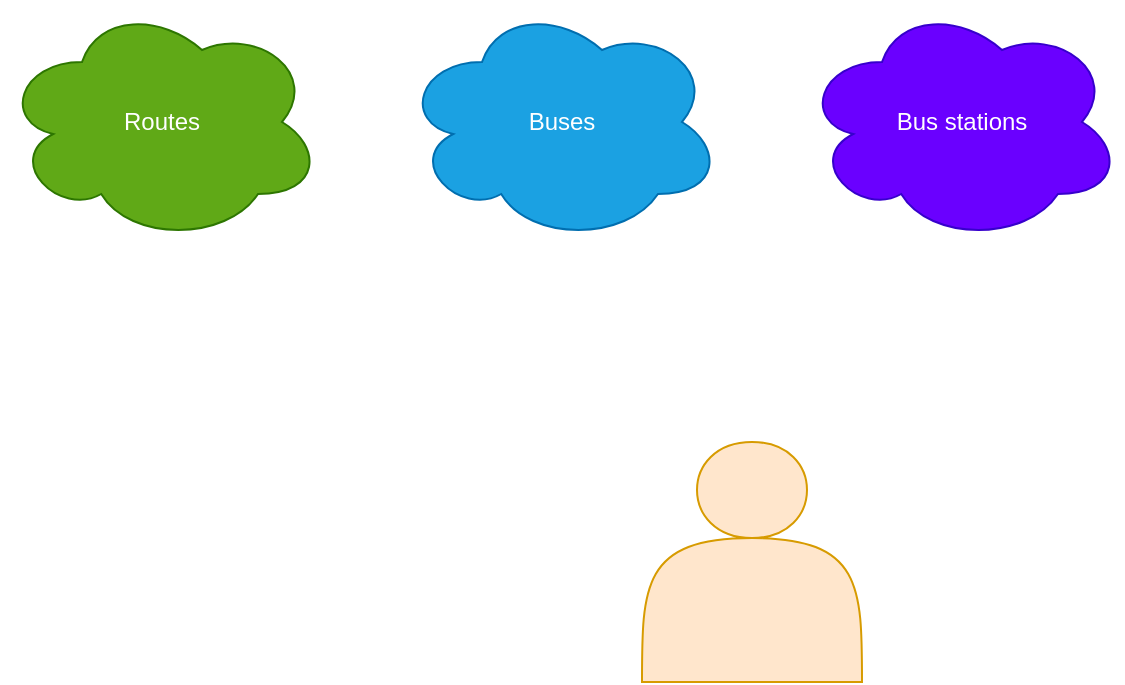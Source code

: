 <mxfile>
    <diagram id="rPDWg6iQg66EYdUiCauu" name="Page-1">
        <mxGraphModel dx="868" dy="682" grid="1" gridSize="10" guides="1" tooltips="1" connect="1" arrows="1" fold="1" page="1" pageScale="1" pageWidth="2339" pageHeight="3300" math="0" shadow="0">
            <root>
                <mxCell id="0"/>
                <mxCell id="1" parent="0"/>
                <mxCell id="2" value="" style="shape=actor;whiteSpace=wrap;html=1;fillColor=#ffe6cc;strokeColor=#d79b00;" parent="1" vertex="1">
                    <mxGeometry x="690" y="400" width="110" height="120" as="geometry"/>
                </mxCell>
                <mxCell id="3" value="Routes" style="ellipse;shape=cloud;whiteSpace=wrap;html=1;fillColor=#60a917;strokeColor=#2D7600;fontColor=#ffffff;" parent="1" vertex="1">
                    <mxGeometry x="370" y="180" width="160" height="120" as="geometry"/>
                </mxCell>
                <mxCell id="4" value="Buses" style="ellipse;shape=cloud;whiteSpace=wrap;html=1;fillColor=#1ba1e2;strokeColor=#006EAF;fontColor=#ffffff;" parent="1" vertex="1">
                    <mxGeometry x="570" y="180" width="160" height="120" as="geometry"/>
                </mxCell>
                <mxCell id="5" value="Bus stations" style="ellipse;shape=cloud;whiteSpace=wrap;html=1;fillColor=#6a00ff;strokeColor=#3700CC;fontColor=#ffffff;" parent="1" vertex="1">
                    <mxGeometry x="770" y="180" width="160" height="120" as="geometry"/>
                </mxCell>
            </root>
        </mxGraphModel>
    </diagram>
    <diagram id="hWFx6jYjEqti_37qU4vX" name="Page-2">
        <mxGraphModel dx="1230" dy="967" grid="1" gridSize="10" guides="1" tooltips="1" connect="1" arrows="1" fold="1" page="1" pageScale="1" pageWidth="2339" pageHeight="3300" math="0" shadow="0">
            <root>
                <mxCell id="0jup39agsYS48c39fQPd-0"/>
                <mxCell id="0jup39agsYS48c39fQPd-1" parent="0jup39agsYS48c39fQPd-0"/>
                <mxCell id="GVV9WWUM1xxzByq_mQHF-24" style="edgeStyle=orthogonalEdgeStyle;rounded=0;orthogonalLoop=1;jettySize=auto;html=1;entryX=0.5;entryY=1;entryDx=0;entryDy=0;" parent="0jup39agsYS48c39fQPd-1" source="p8Nw3UCzQGcJRVDX1NEx-0" target="GVV9WWUM1xxzByq_mQHF-23" edge="1">
                    <mxGeometry relative="1" as="geometry"/>
                </mxCell>
                <mxCell id="p8Nw3UCzQGcJRVDX1NEx-0" value="Routes" style="whiteSpace=wrap;html=1;align=center;fillColor=#60a917;strokeColor=#2D7600;fontColor=#ffffff;" parent="0jup39agsYS48c39fQPd-1" vertex="1">
                    <mxGeometry x="1040" y="990" width="150" height="90" as="geometry"/>
                </mxCell>
                <mxCell id="GVV9WWUM1xxzByq_mQHF-29" style="edgeStyle=orthogonalEdgeStyle;rounded=0;orthogonalLoop=1;jettySize=auto;html=1;entryX=0.5;entryY=0;entryDx=0;entryDy=0;" parent="0jup39agsYS48c39fQPd-1" source="R-MScnBZTdTU6yrx9KQ3-1" target="GVV9WWUM1xxzByq_mQHF-27" edge="1">
                    <mxGeometry relative="1" as="geometry"/>
                </mxCell>
                <mxCell id="GVV9WWUM1xxzByq_mQHF-35" style="edgeStyle=orthogonalEdgeStyle;rounded=0;orthogonalLoop=1;jettySize=auto;html=1;entryX=0;entryY=0.5;entryDx=0;entryDy=0;" parent="0jup39agsYS48c39fQPd-1" source="R-MScnBZTdTU6yrx9KQ3-1" target="GVV9WWUM1xxzByq_mQHF-30" edge="1">
                    <mxGeometry relative="1" as="geometry"/>
                </mxCell>
                <mxCell id="R-MScnBZTdTU6yrx9KQ3-1" value="Busses" style="whiteSpace=wrap;html=1;align=center;fillColor=#1ba1e2;strokeColor=#006EAF;fontColor=#ffffff;" parent="0jup39agsYS48c39fQPd-1" vertex="1">
                    <mxGeometry x="780" y="790" width="150" height="90" as="geometry"/>
                </mxCell>
                <mxCell id="63mirfqV7lf9Vp2-4LCv-0" value="Bus stations" style="whiteSpace=wrap;html=1;align=center;fillColor=#6a00ff;strokeColor=#3700CC;fontColor=#ffffff;" parent="0jup39agsYS48c39fQPd-1" vertex="1">
                    <mxGeometry x="1320" y="790" width="150" height="90" as="geometry"/>
                </mxCell>
                <mxCell id="GVV9WWUM1xxzByq_mQHF-7" style="edgeStyle=orthogonalEdgeStyle;rounded=0;orthogonalLoop=1;jettySize=auto;html=1;entryX=0.179;entryY=1.002;entryDx=0;entryDy=0;entryPerimeter=0;" parent="0jup39agsYS48c39fQPd-1" source="GVV9WWUM1xxzByq_mQHF-0" target="p8Nw3UCzQGcJRVDX1NEx-0" edge="1">
                    <mxGeometry relative="1" as="geometry"/>
                </mxCell>
                <mxCell id="GVV9WWUM1xxzByq_mQHF-0" value="Code" style="ellipse;whiteSpace=wrap;html=1;align=center;fillColor=#e3c800;strokeColor=#B09500;fontColor=#000000;" parent="0jup39agsYS48c39fQPd-1" vertex="1">
                    <mxGeometry x="930" y="1190" width="100" height="40" as="geometry"/>
                </mxCell>
                <mxCell id="GVV9WWUM1xxzByq_mQHF-6" style="edgeStyle=orthogonalEdgeStyle;rounded=0;orthogonalLoop=1;jettySize=auto;html=1;entryX=0.75;entryY=1;entryDx=0;entryDy=0;" parent="0jup39agsYS48c39fQPd-1" source="GVV9WWUM1xxzByq_mQHF-2" target="p8Nw3UCzQGcJRVDX1NEx-0" edge="1">
                    <mxGeometry relative="1" as="geometry"/>
                </mxCell>
                <mxCell id="GVV9WWUM1xxzByq_mQHF-2" value="Distance" style="ellipse;whiteSpace=wrap;html=1;align=center;fillColor=#e3c800;strokeColor=#B09500;fontColor=#000000;" parent="0jup39agsYS48c39fQPd-1" vertex="1">
                    <mxGeometry x="1090" y="1190" width="100" height="40" as="geometry"/>
                </mxCell>
                <mxCell id="GVV9WWUM1xxzByq_mQHF-5" style="edgeStyle=orthogonalEdgeStyle;rounded=0;orthogonalLoop=1;jettySize=auto;html=1;entryX=1;entryY=1;entryDx=0;entryDy=0;" parent="0jup39agsYS48c39fQPd-1" source="GVV9WWUM1xxzByq_mQHF-3" target="p8Nw3UCzQGcJRVDX1NEx-0" edge="1">
                    <mxGeometry relative="1" as="geometry">
                        <Array as="points">
                            <mxPoint x="1210" y="1210"/>
                            <mxPoint x="1210" y="1080"/>
                        </Array>
                    </mxGeometry>
                </mxCell>
                <mxCell id="GVV9WWUM1xxzByq_mQHF-3" value="Source" style="ellipse;whiteSpace=wrap;html=1;align=center;fillColor=#e3c800;strokeColor=#B09500;fontColor=#000000;" parent="0jup39agsYS48c39fQPd-1" vertex="1">
                    <mxGeometry x="1250" y="1190" width="100" height="40" as="geometry"/>
                </mxCell>
                <mxCell id="GVV9WWUM1xxzByq_mQHF-8" style="edgeStyle=orthogonalEdgeStyle;rounded=0;orthogonalLoop=1;jettySize=auto;html=1;entryX=0;entryY=1;entryDx=0;entryDy=0;" parent="0jup39agsYS48c39fQPd-1" source="GVV9WWUM1xxzByq_mQHF-4" target="p8Nw3UCzQGcJRVDX1NEx-0" edge="1">
                    <mxGeometry relative="1" as="geometry">
                        <Array as="points">
                            <mxPoint x="830" y="1080"/>
                        </Array>
                    </mxGeometry>
                </mxCell>
                <mxCell id="GVV9WWUM1xxzByq_mQHF-4" value="Destination" style="ellipse;whiteSpace=wrap;html=1;align=center;fillColor=#e3c800;strokeColor=#B09500;fontColor=#000000;" parent="0jup39agsYS48c39fQPd-1" vertex="1">
                    <mxGeometry x="780" y="1190" width="100" height="40" as="geometry"/>
                </mxCell>
                <mxCell id="GVV9WWUM1xxzByq_mQHF-14" style="edgeStyle=orthogonalEdgeStyle;rounded=0;orthogonalLoop=1;jettySize=auto;html=1;" parent="0jup39agsYS48c39fQPd-1" source="GVV9WWUM1xxzByq_mQHF-9" edge="1">
                    <mxGeometry relative="1" as="geometry">
                        <mxPoint x="780" y="790" as="targetPoint"/>
                    </mxGeometry>
                </mxCell>
                <mxCell id="GVV9WWUM1xxzByq_mQHF-9" value="License-nr" style="ellipse;whiteSpace=wrap;html=1;align=center;fillColor=#e3c800;strokeColor=#B09500;fontColor=#000000;" parent="0jup39agsYS48c39fQPd-1" vertex="1">
                    <mxGeometry x="660" y="640" width="100" height="40" as="geometry"/>
                </mxCell>
                <mxCell id="GVV9WWUM1xxzByq_mQHF-15" style="edgeStyle=orthogonalEdgeStyle;rounded=0;orthogonalLoop=1;jettySize=auto;html=1;entryX=0.419;entryY=0.016;entryDx=0;entryDy=0;entryPerimeter=0;" parent="0jup39agsYS48c39fQPd-1" source="GVV9WWUM1xxzByq_mQHF-10" target="R-MScnBZTdTU6yrx9KQ3-1" edge="1">
                    <mxGeometry relative="1" as="geometry"/>
                </mxCell>
                <mxCell id="GVV9WWUM1xxzByq_mQHF-10" value="Driver" style="ellipse;whiteSpace=wrap;html=1;align=center;fillColor=#e3c800;strokeColor=#B09500;fontColor=#000000;" parent="0jup39agsYS48c39fQPd-1" vertex="1">
                    <mxGeometry x="790" y="640" width="100" height="40" as="geometry"/>
                </mxCell>
                <mxCell id="GVV9WWUM1xxzByq_mQHF-16" style="edgeStyle=orthogonalEdgeStyle;rounded=0;orthogonalLoop=1;jettySize=auto;html=1;entryX=0.883;entryY=-0.011;entryDx=0;entryDy=0;entryPerimeter=0;" parent="0jup39agsYS48c39fQPd-1" source="GVV9WWUM1xxzByq_mQHF-11" target="R-MScnBZTdTU6yrx9KQ3-1" edge="1">
                    <mxGeometry relative="1" as="geometry"/>
                </mxCell>
                <mxCell id="GVV9WWUM1xxzByq_mQHF-11" value="Capacity" style="ellipse;whiteSpace=wrap;html=1;align=center;fillColor=#e3c800;strokeColor=#B09500;fontColor=#000000;" parent="0jup39agsYS48c39fQPd-1" vertex="1">
                    <mxGeometry x="940" y="640" width="100" height="40" as="geometry"/>
                </mxCell>
                <mxCell id="GVV9WWUM1xxzByq_mQHF-13" style="edgeStyle=orthogonalEdgeStyle;rounded=0;orthogonalLoop=1;jettySize=auto;html=1;entryX=-0.003;entryY=0.087;entryDx=0;entryDy=0;entryPerimeter=0;" parent="0jup39agsYS48c39fQPd-1" source="GVV9WWUM1xxzByq_mQHF-12" target="R-MScnBZTdTU6yrx9KQ3-1" edge="1">
                    <mxGeometry relative="1" as="geometry"/>
                </mxCell>
                <mxCell id="GVV9WWUM1xxzByq_mQHF-12" value="Model" style="ellipse;whiteSpace=wrap;html=1;align=center;fillColor=#e3c800;strokeColor=#B09500;fontColor=#000000;" parent="0jup39agsYS48c39fQPd-1" vertex="1">
                    <mxGeometry x="580" y="780" width="100" height="40" as="geometry"/>
                </mxCell>
                <mxCell id="GVV9WWUM1xxzByq_mQHF-21" style="edgeStyle=orthogonalEdgeStyle;rounded=0;orthogonalLoop=1;jettySize=auto;html=1;entryX=1;entryY=0;entryDx=0;entryDy=0;" parent="0jup39agsYS48c39fQPd-1" source="GVV9WWUM1xxzByq_mQHF-17" target="63mirfqV7lf9Vp2-4LCv-0" edge="1">
                    <mxGeometry relative="1" as="geometry"/>
                </mxCell>
                <mxCell id="GVV9WWUM1xxzByq_mQHF-17" value="City" style="ellipse;whiteSpace=wrap;html=1;align=center;fillColor=#e3c800;strokeColor=#B09500;fontColor=#000000;" parent="0jup39agsYS48c39fQPd-1" vertex="1">
                    <mxGeometry x="1520" y="660" width="100" height="40" as="geometry"/>
                </mxCell>
                <mxCell id="GVV9WWUM1xxzByq_mQHF-22" style="edgeStyle=orthogonalEdgeStyle;rounded=0;orthogonalLoop=1;jettySize=auto;html=1;entryX=1.027;entryY=0.602;entryDx=0;entryDy=0;entryPerimeter=0;" parent="0jup39agsYS48c39fQPd-1" source="GVV9WWUM1xxzByq_mQHF-18" target="63mirfqV7lf9Vp2-4LCv-0" edge="1">
                    <mxGeometry relative="1" as="geometry"/>
                </mxCell>
                <mxCell id="GVV9WWUM1xxzByq_mQHF-18" value="Telephone-nr" style="ellipse;whiteSpace=wrap;html=1;align=center;fillColor=#e3c800;strokeColor=#B09500;fontColor=#000000;" parent="0jup39agsYS48c39fQPd-1" vertex="1">
                    <mxGeometry x="1570" y="760" width="100" height="40" as="geometry"/>
                </mxCell>
                <mxCell id="GVV9WWUM1xxzByq_mQHF-20" style="edgeStyle=orthogonalEdgeStyle;rounded=0;orthogonalLoop=1;jettySize=auto;html=1;" parent="0jup39agsYS48c39fQPd-1" source="GVV9WWUM1xxzByq_mQHF-19" target="63mirfqV7lf9Vp2-4LCv-0" edge="1">
                    <mxGeometry relative="1" as="geometry"/>
                </mxCell>
                <mxCell id="GVV9WWUM1xxzByq_mQHF-19" value="Address" style="ellipse;whiteSpace=wrap;html=1;align=center;fillColor=#e3c800;strokeColor=#B09500;fontColor=#000000;" parent="0jup39agsYS48c39fQPd-1" vertex="1">
                    <mxGeometry x="1340" y="650" width="100" height="40" as="geometry"/>
                </mxCell>
                <mxCell id="GVV9WWUM1xxzByq_mQHF-25" style="edgeStyle=orthogonalEdgeStyle;rounded=0;orthogonalLoop=1;jettySize=auto;html=1;entryX=0.5;entryY=1;entryDx=0;entryDy=0;" parent="0jup39agsYS48c39fQPd-1" source="GVV9WWUM1xxzByq_mQHF-23" target="63mirfqV7lf9Vp2-4LCv-0" edge="1">
                    <mxGeometry relative="1" as="geometry"/>
                </mxCell>
                <mxCell id="GVV9WWUM1xxzByq_mQHF-23" value="Have" style="shape=rhombus;perimeter=rhombusPerimeter;whiteSpace=wrap;html=1;align=center;fillColor=#e51400;strokeColor=#B20000;fontColor=#ffffff;" parent="0jup39agsYS48c39fQPd-1" vertex="1">
                    <mxGeometry x="1230" y="920" width="120" height="60" as="geometry"/>
                </mxCell>
                <mxCell id="GVV9WWUM1xxzByq_mQHF-33" style="edgeStyle=orthogonalEdgeStyle;rounded=0;orthogonalLoop=1;jettySize=auto;html=1;" parent="0jup39agsYS48c39fQPd-1" source="GVV9WWUM1xxzByq_mQHF-27" target="p8Nw3UCzQGcJRVDX1NEx-0" edge="1">
                    <mxGeometry relative="1" as="geometry"/>
                </mxCell>
                <mxCell id="GVV9WWUM1xxzByq_mQHF-27" value="cover" style="shape=rhombus;perimeter=rhombusPerimeter;whiteSpace=wrap;html=1;align=center;fillColor=#e51400;strokeColor=#B20000;fontColor=#ffffff;" parent="0jup39agsYS48c39fQPd-1" vertex="1">
                    <mxGeometry x="800" y="960" width="120" height="60" as="geometry"/>
                </mxCell>
                <mxCell id="GVV9WWUM1xxzByq_mQHF-32" style="edgeStyle=orthogonalEdgeStyle;rounded=0;orthogonalLoop=1;jettySize=auto;html=1;entryX=0;entryY=0.5;entryDx=0;entryDy=0;" parent="0jup39agsYS48c39fQPd-1" source="GVV9WWUM1xxzByq_mQHF-30" target="63mirfqV7lf9Vp2-4LCv-0" edge="1">
                    <mxGeometry relative="1" as="geometry"/>
                </mxCell>
                <mxCell id="GVV9WWUM1xxzByq_mQHF-30" value="visit" style="shape=rhombus;perimeter=rhombusPerimeter;whiteSpace=wrap;html=1;align=center;fillColor=#e51400;strokeColor=#B20000;fontColor=#ffffff;" parent="0jup39agsYS48c39fQPd-1" vertex="1">
                    <mxGeometry x="1060" y="820" width="120" height="60" as="geometry"/>
                </mxCell>
            </root>
        </mxGraphModel>
    </diagram>
    <diagram id="lnJEMu4xanCZuW3M_0Wn" name="Page-3">
        <mxGraphModel dx="738" dy="580" grid="1" gridSize="10" guides="1" tooltips="1" connect="1" arrows="1" fold="1" page="1" pageScale="1" pageWidth="2339" pageHeight="3300" math="0" shadow="0">
            <root>
                <mxCell id="EHbbjMEyC-5EQ2lsRwl5-0"/>
                <mxCell id="EHbbjMEyC-5EQ2lsRwl5-1" parent="EHbbjMEyC-5EQ2lsRwl5-0"/>
                <mxCell id="kFb8G-68aUByhDYKMxsI-1" style="edgeStyle=orthogonalEdgeStyle;rounded=0;orthogonalLoop=1;jettySize=auto;html=1;entryX=0;entryY=0.5;entryDx=0;entryDy=0;startArrow=none;startFill=0;endArrow=none;endFill=0;exitX=0;exitY=0.25;exitDx=0;exitDy=0;strokeWidth=4;" parent="EHbbjMEyC-5EQ2lsRwl5-1" source="fv6EhQuBud_WcPpGVOid-13" target="kFb8G-68aUByhDYKMxsI-4" edge="1">
                    <mxGeometry relative="1" as="geometry"/>
                </mxCell>
                <mxCell id="fv6EhQuBud_WcPpGVOid-13" value="Routes" style="shape=table;startSize=30;container=1;collapsible=1;childLayout=tableLayout;fixedRows=1;rowLines=0;fontStyle=1;align=center;resizeLast=1;fillColor=#60a917;strokeColor=#2D7600;fontColor=#ffffff;" parent="EHbbjMEyC-5EQ2lsRwl5-1" vertex="1">
                    <mxGeometry x="970" y="1080" width="180" height="160" as="geometry"/>
                </mxCell>
                <mxCell id="fv6EhQuBud_WcPpGVOid-14" value="" style="shape=partialRectangle;collapsible=0;dropTarget=0;pointerEvents=0;fillColor=#60a917;top=0;left=0;bottom=1;right=0;points=[[0,0.5],[1,0.5]];portConstraint=eastwest;strokeColor=#2D7600;fontColor=#ffffff;" parent="fv6EhQuBud_WcPpGVOid-13" vertex="1">
                    <mxGeometry y="30" width="180" height="30" as="geometry"/>
                </mxCell>
                <mxCell id="fv6EhQuBud_WcPpGVOid-15" value="PK" style="shape=partialRectangle;connectable=0;fillColor=#60a917;top=0;left=0;bottom=0;right=0;fontStyle=1;overflow=hidden;strokeColor=#2D7600;fontColor=#ffffff;" parent="fv6EhQuBud_WcPpGVOid-14" vertex="1">
                    <mxGeometry width="30" height="30" as="geometry"/>
                </mxCell>
                <mxCell id="fv6EhQuBud_WcPpGVOid-16" value="code:int" style="shape=partialRectangle;connectable=0;fillColor=#60a917;top=0;left=0;bottom=0;right=0;align=left;spacingLeft=6;fontStyle=5;overflow=hidden;strokeColor=#2D7600;fontColor=#ffffff;" parent="fv6EhQuBud_WcPpGVOid-14" vertex="1">
                    <mxGeometry x="30" width="150" height="30" as="geometry"/>
                </mxCell>
                <mxCell id="fv6EhQuBud_WcPpGVOid-17" value="" style="shape=partialRectangle;collapsible=0;dropTarget=0;pointerEvents=0;fillColor=#60a917;top=0;left=0;bottom=0;right=0;points=[[0,0.5],[1,0.5]];portConstraint=eastwest;strokeColor=#2D7600;fontColor=#ffffff;" parent="fv6EhQuBud_WcPpGVOid-13" vertex="1">
                    <mxGeometry y="60" width="180" height="30" as="geometry"/>
                </mxCell>
                <mxCell id="fv6EhQuBud_WcPpGVOid-18" value="" style="shape=partialRectangle;connectable=0;fillColor=#60a917;top=0;left=0;bottom=0;right=0;editable=1;overflow=hidden;strokeColor=#2D7600;fontColor=#ffffff;" parent="fv6EhQuBud_WcPpGVOid-17" vertex="1">
                    <mxGeometry width="30" height="30" as="geometry"/>
                </mxCell>
                <mxCell id="fv6EhQuBud_WcPpGVOid-19" value="Source:Varchar(30)" style="shape=partialRectangle;connectable=0;fillColor=#60a917;top=0;left=0;bottom=0;right=0;align=left;spacingLeft=6;overflow=hidden;strokeColor=#2D7600;fontColor=#ffffff;" parent="fv6EhQuBud_WcPpGVOid-17" vertex="1">
                    <mxGeometry x="30" width="150" height="30" as="geometry"/>
                </mxCell>
                <mxCell id="fv6EhQuBud_WcPpGVOid-20" value="" style="shape=partialRectangle;collapsible=0;dropTarget=0;pointerEvents=0;fillColor=#60a917;top=0;left=0;bottom=0;right=0;points=[[0,0.5],[1,0.5]];portConstraint=eastwest;strokeColor=#2D7600;fontColor=#ffffff;" parent="fv6EhQuBud_WcPpGVOid-13" vertex="1">
                    <mxGeometry y="90" width="180" height="30" as="geometry"/>
                </mxCell>
                <mxCell id="fv6EhQuBud_WcPpGVOid-21" value="" style="shape=partialRectangle;connectable=0;fillColor=#60a917;top=0;left=0;bottom=0;right=0;editable=1;overflow=hidden;strokeColor=#2D7600;fontColor=#ffffff;" parent="fv6EhQuBud_WcPpGVOid-20" vertex="1">
                    <mxGeometry width="30" height="30" as="geometry"/>
                </mxCell>
                <mxCell id="fv6EhQuBud_WcPpGVOid-22" value="Destination:Varchar(30)" style="shape=partialRectangle;connectable=0;fillColor=#60a917;top=0;left=0;bottom=0;right=0;align=left;spacingLeft=6;overflow=hidden;strokeColor=#2D7600;fontColor=#ffffff;" parent="fv6EhQuBud_WcPpGVOid-20" vertex="1">
                    <mxGeometry x="30" width="150" height="30" as="geometry"/>
                </mxCell>
                <mxCell id="fv6EhQuBud_WcPpGVOid-23" value="" style="shape=partialRectangle;collapsible=0;dropTarget=0;pointerEvents=0;fillColor=#60a917;top=0;left=0;bottom=0;right=0;points=[[0,0.5],[1,0.5]];portConstraint=eastwest;strokeColor=#2D7600;fontColor=#ffffff;" parent="fv6EhQuBud_WcPpGVOid-13" vertex="1">
                    <mxGeometry y="120" width="180" height="30" as="geometry"/>
                </mxCell>
                <mxCell id="fv6EhQuBud_WcPpGVOid-24" value="" style="shape=partialRectangle;connectable=0;fillColor=#60a917;top=0;left=0;bottom=0;right=0;editable=1;overflow=hidden;strokeColor=#2D7600;fontColor=#ffffff;" parent="fv6EhQuBud_WcPpGVOid-23" vertex="1">
                    <mxGeometry width="30" height="30" as="geometry"/>
                </mxCell>
                <mxCell id="fv6EhQuBud_WcPpGVOid-25" value="Distance:Float" style="shape=partialRectangle;connectable=0;fillColor=#60a917;top=0;left=0;bottom=0;right=0;align=left;spacingLeft=6;overflow=hidden;strokeColor=#2D7600;fontColor=#ffffff;" parent="fv6EhQuBud_WcPpGVOid-23" vertex="1">
                    <mxGeometry x="30" width="150" height="30" as="geometry"/>
                </mxCell>
                <mxCell id="kFb8G-68aUByhDYKMxsI-0" style="edgeStyle=orthogonalEdgeStyle;rounded=0;orthogonalLoop=1;jettySize=auto;html=1;startArrow=ERmany;startFill=0;endArrow=ERmany;endFill=0;strokeWidth=5;" parent="EHbbjMEyC-5EQ2lsRwl5-1" source="gFUSdCo0hOsfSyF-0kav-0" edge="1">
                    <mxGeometry relative="1" as="geometry">
                        <mxPoint x="1220" y="930" as="targetPoint"/>
                    </mxGeometry>
                </mxCell>
                <mxCell id="gFUSdCo0hOsfSyF-0kav-0" value="Busses" style="shape=table;startSize=30;container=1;collapsible=1;childLayout=tableLayout;fixedRows=1;rowLines=0;fontStyle=1;align=center;resizeLast=1;fillColor=#1ba1e2;strokeColor=#006EAF;fontColor=#ffffff;" parent="EHbbjMEyC-5EQ2lsRwl5-1" vertex="1">
                    <mxGeometry x="690" y="850" width="180" height="190" as="geometry"/>
                </mxCell>
                <mxCell id="gFUSdCo0hOsfSyF-0kav-1" value="" style="shape=partialRectangle;collapsible=0;dropTarget=0;pointerEvents=0;fillColor=#1ba1e2;top=0;left=0;bottom=1;right=0;points=[[0,0.5],[1,0.5]];portConstraint=eastwest;strokeColor=#006EAF;fontColor=#ffffff;" parent="gFUSdCo0hOsfSyF-0kav-0" vertex="1">
                    <mxGeometry y="30" width="180" height="30" as="geometry"/>
                </mxCell>
                <mxCell id="gFUSdCo0hOsfSyF-0kav-2" value="PK" style="shape=partialRectangle;connectable=0;fillColor=#1ba1e2;top=0;left=0;bottom=0;right=0;fontStyle=1;overflow=hidden;strokeColor=#006EAF;fontColor=#ffffff;" parent="gFUSdCo0hOsfSyF-0kav-1" vertex="1">
                    <mxGeometry width="30" height="30" as="geometry"/>
                </mxCell>
                <mxCell id="gFUSdCo0hOsfSyF-0kav-3" value="license" style="shape=partialRectangle;connectable=0;fillColor=#1ba1e2;top=0;left=0;bottom=0;right=0;align=left;spacingLeft=6;fontStyle=5;overflow=hidden;strokeColor=#006EAF;fontColor=#ffffff;" parent="gFUSdCo0hOsfSyF-0kav-1" vertex="1">
                    <mxGeometry x="30" width="150" height="30" as="geometry"/>
                </mxCell>
                <mxCell id="gFUSdCo0hOsfSyF-0kav-4" value="" style="shape=partialRectangle;collapsible=0;dropTarget=0;pointerEvents=0;fillColor=#1ba1e2;top=0;left=0;bottom=0;right=0;points=[[0,0.5],[1,0.5]];portConstraint=eastwest;strokeColor=#006EAF;fontColor=#ffffff;" parent="gFUSdCo0hOsfSyF-0kav-0" vertex="1">
                    <mxGeometry y="60" width="180" height="30" as="geometry"/>
                </mxCell>
                <mxCell id="gFUSdCo0hOsfSyF-0kav-5" value="" style="shape=partialRectangle;connectable=0;fillColor=#1ba1e2;top=0;left=0;bottom=0;right=0;editable=1;overflow=hidden;strokeColor=#006EAF;fontColor=#ffffff;" parent="gFUSdCo0hOsfSyF-0kav-4" vertex="1">
                    <mxGeometry width="30" height="30" as="geometry"/>
                </mxCell>
                <mxCell id="gFUSdCo0hOsfSyF-0kav-6" value="Model:Varchar(15)" style="shape=partialRectangle;connectable=0;fillColor=#1ba1e2;top=0;left=0;bottom=0;right=0;align=left;spacingLeft=6;overflow=hidden;strokeColor=#006EAF;fontColor=#ffffff;" parent="gFUSdCo0hOsfSyF-0kav-4" vertex="1">
                    <mxGeometry x="30" width="150" height="30" as="geometry"/>
                </mxCell>
                <mxCell id="gFUSdCo0hOsfSyF-0kav-7" value="" style="shape=partialRectangle;collapsible=0;dropTarget=0;pointerEvents=0;fillColor=#1ba1e2;top=0;left=0;bottom=0;right=0;points=[[0,0.5],[1,0.5]];portConstraint=eastwest;strokeColor=#006EAF;fontColor=#ffffff;" parent="gFUSdCo0hOsfSyF-0kav-0" vertex="1">
                    <mxGeometry y="90" width="180" height="30" as="geometry"/>
                </mxCell>
                <mxCell id="gFUSdCo0hOsfSyF-0kav-8" value="" style="shape=partialRectangle;connectable=0;fillColor=#1ba1e2;top=0;left=0;bottom=0;right=0;editable=1;overflow=hidden;strokeColor=#006EAF;fontColor=#ffffff;" parent="gFUSdCo0hOsfSyF-0kav-7" vertex="1">
                    <mxGeometry width="30" height="30" as="geometry"/>
                </mxCell>
                <mxCell id="gFUSdCo0hOsfSyF-0kav-9" value="capacity:int" style="shape=partialRectangle;connectable=0;fillColor=#1ba1e2;top=0;left=0;bottom=0;right=0;align=left;spacingLeft=6;overflow=hidden;strokeColor=#006EAF;fontColor=#ffffff;" parent="gFUSdCo0hOsfSyF-0kav-7" vertex="1">
                    <mxGeometry x="30" width="150" height="30" as="geometry"/>
                </mxCell>
                <mxCell id="gFUSdCo0hOsfSyF-0kav-10" value="" style="shape=partialRectangle;collapsible=0;dropTarget=0;pointerEvents=0;fillColor=#1ba1e2;top=0;left=0;bottom=0;right=0;points=[[0,0.5],[1,0.5]];portConstraint=eastwest;strokeColor=#006EAF;fontColor=#ffffff;" parent="gFUSdCo0hOsfSyF-0kav-0" vertex="1">
                    <mxGeometry y="120" width="180" height="40" as="geometry"/>
                </mxCell>
                <mxCell id="gFUSdCo0hOsfSyF-0kav-11" value="" style="shape=partialRectangle;connectable=0;fillColor=#1ba1e2;top=0;left=0;bottom=0;right=0;editable=1;overflow=hidden;strokeColor=#006EAF;fontColor=#ffffff;" parent="gFUSdCo0hOsfSyF-0kav-10" vertex="1">
                    <mxGeometry width="30" height="40" as="geometry"/>
                </mxCell>
                <mxCell id="gFUSdCo0hOsfSyF-0kav-12" value="driver:Varchar(20)" style="shape=partialRectangle;connectable=0;fillColor=#1ba1e2;top=0;left=0;bottom=0;right=0;align=left;spacingLeft=6;overflow=hidden;strokeColor=#006EAF;fontColor=#ffffff;" parent="gFUSdCo0hOsfSyF-0kav-10" vertex="1">
                    <mxGeometry x="30" width="150" height="40" as="geometry"/>
                </mxCell>
                <mxCell id="kFb8G-68aUByhDYKMxsI-4" value="" style="shape=partialRectangle;collapsible=0;dropTarget=0;pointerEvents=0;fillColor=none;top=0;left=0;bottom=0;right=0;points=[[0,0.5],[1,0.5]];portConstraint=eastwest;" parent="gFUSdCo0hOsfSyF-0kav-0" vertex="1">
                    <mxGeometry y="160" width="180" height="30" as="geometry"/>
                </mxCell>
                <mxCell id="kFb8G-68aUByhDYKMxsI-5" value="FK" style="shape=partialRectangle;connectable=0;fillColor=#1ba1e2;top=0;left=0;bottom=0;right=0;editable=1;overflow=hidden;strokeColor=#006EAF;fontColor=#ffffff;" parent="kFb8G-68aUByhDYKMxsI-4" vertex="1">
                    <mxGeometry width="30" height="30" as="geometry"/>
                </mxCell>
                <mxCell id="kFb8G-68aUByhDYKMxsI-6" value="route_code" style="shape=partialRectangle;connectable=0;fillColor=#1ba1e2;top=0;left=0;bottom=0;right=0;align=left;spacingLeft=6;overflow=hidden;strokeColor=#006EAF;fontColor=#ffffff;" parent="kFb8G-68aUByhDYKMxsI-4" vertex="1">
                    <mxGeometry x="30" width="150" height="30" as="geometry"/>
                </mxCell>
                <mxCell id="ZHiQ-cL7Fans_Xopcsw8-0" value="Bus stations" style="shape=table;startSize=30;container=1;collapsible=1;childLayout=tableLayout;fixedRows=1;rowLines=0;fontStyle=1;align=center;resizeLast=1;fillColor=#6a00ff;strokeColor=#3700CC;fontColor=#ffffff;" parent="EHbbjMEyC-5EQ2lsRwl5-1" vertex="1">
                    <mxGeometry x="1220" y="850" width="180" height="120" as="geometry"/>
                </mxCell>
                <mxCell id="ZHiQ-cL7Fans_Xopcsw8-1" value="" style="shape=partialRectangle;collapsible=0;dropTarget=0;pointerEvents=0;fillColor=#6a00ff;top=0;left=0;bottom=1;right=0;points=[[0,0.5],[1,0.5]];portConstraint=eastwest;strokeColor=#3700CC;fontColor=#ffffff;" parent="ZHiQ-cL7Fans_Xopcsw8-0" vertex="1">
                    <mxGeometry y="30" width="180" height="30" as="geometry"/>
                </mxCell>
                <mxCell id="ZHiQ-cL7Fans_Xopcsw8-2" value="PK" style="shape=partialRectangle;connectable=0;fillColor=#6a00ff;top=0;left=0;bottom=0;right=0;fontStyle=1;overflow=hidden;strokeColor=#3700CC;fontColor=#ffffff;" parent="ZHiQ-cL7Fans_Xopcsw8-1" vertex="1">
                    <mxGeometry width="30" height="30" as="geometry"/>
                </mxCell>
                <mxCell id="ZHiQ-cL7Fans_Xopcsw8-3" value="telnumber:varchar(30)" style="shape=partialRectangle;connectable=0;fillColor=#6a00ff;top=0;left=0;bottom=0;right=0;align=left;spacingLeft=6;fontStyle=5;overflow=hidden;strokeColor=#3700CC;fontColor=#ffffff;" parent="ZHiQ-cL7Fans_Xopcsw8-1" vertex="1">
                    <mxGeometry x="30" width="150" height="30" as="geometry"/>
                </mxCell>
                <mxCell id="ZHiQ-cL7Fans_Xopcsw8-4" value="" style="shape=partialRectangle;collapsible=0;dropTarget=0;pointerEvents=0;fillColor=#6a00ff;top=0;left=0;bottom=0;right=0;points=[[0,0.5],[1,0.5]];portConstraint=eastwest;strokeColor=#3700CC;fontColor=#ffffff;" parent="ZHiQ-cL7Fans_Xopcsw8-0" vertex="1">
                    <mxGeometry y="60" width="180" height="30" as="geometry"/>
                </mxCell>
                <mxCell id="ZHiQ-cL7Fans_Xopcsw8-5" value="" style="shape=partialRectangle;connectable=0;fillColor=#6a00ff;top=0;left=0;bottom=0;right=0;editable=1;overflow=hidden;strokeColor=#3700CC;fontColor=#ffffff;" parent="ZHiQ-cL7Fans_Xopcsw8-4" vertex="1">
                    <mxGeometry width="30" height="30" as="geometry"/>
                </mxCell>
                <mxCell id="ZHiQ-cL7Fans_Xopcsw8-6" value="address:Varchar(50)" style="shape=partialRectangle;connectable=0;fillColor=#6a00ff;top=0;left=0;bottom=0;right=0;align=left;spacingLeft=6;overflow=hidden;strokeColor=#3700CC;fontColor=#ffffff;" parent="ZHiQ-cL7Fans_Xopcsw8-4" vertex="1">
                    <mxGeometry x="30" width="150" height="30" as="geometry"/>
                </mxCell>
                <mxCell id="ZHiQ-cL7Fans_Xopcsw8-7" value="" style="shape=partialRectangle;collapsible=0;dropTarget=0;pointerEvents=0;fillColor=#6a00ff;top=0;left=0;bottom=0;right=0;points=[[0,0.5],[1,0.5]];portConstraint=eastwest;strokeColor=#3700CC;fontColor=#ffffff;" parent="ZHiQ-cL7Fans_Xopcsw8-0" vertex="1">
                    <mxGeometry y="90" width="180" height="30" as="geometry"/>
                </mxCell>
                <mxCell id="ZHiQ-cL7Fans_Xopcsw8-8" value="" style="shape=partialRectangle;connectable=0;fillColor=#6a00ff;top=0;left=0;bottom=0;right=0;editable=1;overflow=hidden;strokeColor=#3700CC;fontColor=#ffffff;" parent="ZHiQ-cL7Fans_Xopcsw8-7" vertex="1">
                    <mxGeometry width="30" height="30" as="geometry"/>
                </mxCell>
                <mxCell id="ZHiQ-cL7Fans_Xopcsw8-9" value="city:varchar" style="shape=partialRectangle;connectable=0;fillColor=#6a00ff;top=0;left=0;bottom=0;right=0;align=left;spacingLeft=6;overflow=hidden;strokeColor=#3700CC;fontColor=#ffffff;" parent="ZHiQ-cL7Fans_Xopcsw8-7" vertex="1">
                    <mxGeometry x="30" width="150" height="30" as="geometry"/>
                </mxCell>
                <mxCell id="kFb8G-68aUByhDYKMxsI-20" style="edgeStyle=orthogonalEdgeStyle;rounded=0;orthogonalLoop=1;jettySize=auto;html=1;startArrow=ERmany;startFill=0;endArrow=ERmany;endFill=0;strokeWidth=4;jumpSize=4;entryX=0.553;entryY=0.993;entryDx=0;entryDy=0;entryPerimeter=0;" parent="EHbbjMEyC-5EQ2lsRwl5-1" source="fv6EhQuBud_WcPpGVOid-14" target="ZHiQ-cL7Fans_Xopcsw8-7" edge="1">
                    <mxGeometry relative="1" as="geometry">
                        <mxPoint x="1320.44" y="1000.99" as="targetPoint"/>
                    </mxGeometry>
                </mxCell>
            </root>
        </mxGraphModel>
    </diagram>
    <diagram id="akvXq0qWnZtUlJIIo7xG" name="Page-4">
        <mxGraphModel dx="717" dy="402" grid="1" gridSize="10" guides="1" tooltips="1" connect="1" arrows="1" fold="1" page="1" pageScale="1" pageWidth="2339" pageHeight="3300" math="0" shadow="0">
            <root>
                <mxCell id="4R3N-xCgzTYn3r9QaSTT-0"/>
                <mxCell id="4R3N-xCgzTYn3r9QaSTT-1" parent="4R3N-xCgzTYn3r9QaSTT-0"/>
                <mxCell id="-Z69xdEhy98B4AEgBmyK-0" value="Routes" style="shape=table;startSize=30;container=1;collapsible=1;childLayout=tableLayout;fixedRows=1;rowLines=0;fontStyle=1;align=center;resizeLast=1;fillColor=#60a917;strokeColor=#2D7600;fontColor=#ffffff;" parent="4R3N-xCgzTYn3r9QaSTT-1" vertex="1">
                    <mxGeometry x="1260" y="1220" width="180" height="160" as="geometry"/>
                </mxCell>
                <mxCell id="-Z69xdEhy98B4AEgBmyK-1" value="" style="shape=partialRectangle;collapsible=0;dropTarget=0;pointerEvents=0;fillColor=#60a917;top=0;left=0;bottom=1;right=0;points=[[0,0.5],[1,0.5]];portConstraint=eastwest;strokeColor=#2D7600;fontColor=#ffffff;" parent="-Z69xdEhy98B4AEgBmyK-0" vertex="1">
                    <mxGeometry y="30" width="180" height="30" as="geometry"/>
                </mxCell>
                <mxCell id="-Z69xdEhy98B4AEgBmyK-2" value="PK" style="shape=partialRectangle;connectable=0;fillColor=#60a917;top=0;left=0;bottom=0;right=0;fontStyle=1;overflow=hidden;strokeColor=#2D7600;fontColor=#ffffff;" parent="-Z69xdEhy98B4AEgBmyK-1" vertex="1">
                    <mxGeometry width="30" height="30" as="geometry"/>
                </mxCell>
                <mxCell id="-Z69xdEhy98B4AEgBmyK-3" value="route_ID" style="shape=partialRectangle;connectable=0;fillColor=#60a917;top=0;left=0;bottom=0;right=0;align=left;spacingLeft=6;fontStyle=5;overflow=hidden;strokeColor=#2D7600;fontColor=#ffffff;" parent="-Z69xdEhy98B4AEgBmyK-1" vertex="1">
                    <mxGeometry x="30" width="150" height="30" as="geometry"/>
                </mxCell>
                <mxCell id="-Z69xdEhy98B4AEgBmyK-4" value="" style="shape=partialRectangle;collapsible=0;dropTarget=0;pointerEvents=0;fillColor=#60a917;top=0;left=0;bottom=0;right=0;points=[[0,0.5],[1,0.5]];portConstraint=eastwest;strokeColor=#2D7600;fontColor=#ffffff;" parent="-Z69xdEhy98B4AEgBmyK-0" vertex="1">
                    <mxGeometry y="60" width="180" height="30" as="geometry"/>
                </mxCell>
                <mxCell id="-Z69xdEhy98B4AEgBmyK-5" value="" style="shape=partialRectangle;connectable=0;fillColor=#60a917;top=0;left=0;bottom=0;right=0;editable=1;overflow=hidden;strokeColor=#2D7600;fontColor=#ffffff;" parent="-Z69xdEhy98B4AEgBmyK-4" vertex="1">
                    <mxGeometry width="30" height="30" as="geometry"/>
                </mxCell>
                <mxCell id="-Z69xdEhy98B4AEgBmyK-6" value="departure:Varchar(30)" style="shape=partialRectangle;connectable=0;fillColor=#60a917;top=0;left=0;bottom=0;right=0;align=left;spacingLeft=6;overflow=hidden;strokeColor=#2D7600;fontColor=#ffffff;" parent="-Z69xdEhy98B4AEgBmyK-4" vertex="1">
                    <mxGeometry x="30" width="150" height="30" as="geometry"/>
                </mxCell>
                <mxCell id="-Z69xdEhy98B4AEgBmyK-7" value="" style="shape=partialRectangle;collapsible=0;dropTarget=0;pointerEvents=0;fillColor=#60a917;top=0;left=0;bottom=0;right=0;points=[[0,0.5],[1,0.5]];portConstraint=eastwest;strokeColor=#2D7600;fontColor=#ffffff;" parent="-Z69xdEhy98B4AEgBmyK-0" vertex="1">
                    <mxGeometry y="90" width="180" height="30" as="geometry"/>
                </mxCell>
                <mxCell id="-Z69xdEhy98B4AEgBmyK-8" value="" style="shape=partialRectangle;connectable=0;fillColor=#60a917;top=0;left=0;bottom=0;right=0;editable=1;overflow=hidden;strokeColor=#2D7600;fontColor=#ffffff;" parent="-Z69xdEhy98B4AEgBmyK-7" vertex="1">
                    <mxGeometry width="30" height="30" as="geometry"/>
                </mxCell>
                <mxCell id="-Z69xdEhy98B4AEgBmyK-9" value="Destination:Varchar(30)" style="shape=partialRectangle;connectable=0;fillColor=#60a917;top=0;left=0;bottom=0;right=0;align=left;spacingLeft=6;overflow=hidden;strokeColor=#2D7600;fontColor=#ffffff;" parent="-Z69xdEhy98B4AEgBmyK-7" vertex="1">
                    <mxGeometry x="30" width="150" height="30" as="geometry"/>
                </mxCell>
                <mxCell id="-Z69xdEhy98B4AEgBmyK-10" value="" style="shape=partialRectangle;collapsible=0;dropTarget=0;pointerEvents=0;fillColor=#60a917;top=0;left=0;bottom=0;right=0;points=[[0,0.5],[1,0.5]];portConstraint=eastwest;strokeColor=#2D7600;fontColor=#ffffff;" parent="-Z69xdEhy98B4AEgBmyK-0" vertex="1">
                    <mxGeometry y="120" width="180" height="30" as="geometry"/>
                </mxCell>
                <mxCell id="-Z69xdEhy98B4AEgBmyK-11" value="" style="shape=partialRectangle;connectable=0;fillColor=#60a917;top=0;left=0;bottom=0;right=0;editable=1;overflow=hidden;strokeColor=#2D7600;fontColor=#ffffff;" parent="-Z69xdEhy98B4AEgBmyK-10" vertex="1">
                    <mxGeometry width="30" height="30" as="geometry"/>
                </mxCell>
                <mxCell id="-Z69xdEhy98B4AEgBmyK-12" value="Distance:Float" style="shape=partialRectangle;connectable=0;fillColor=#60a917;top=0;left=0;bottom=0;right=0;align=left;spacingLeft=6;overflow=hidden;strokeColor=#2D7600;fontColor=#ffffff;" parent="-Z69xdEhy98B4AEgBmyK-10" vertex="1">
                    <mxGeometry x="30" width="150" height="30" as="geometry"/>
                </mxCell>
                <mxCell id="-Z69xdEhy98B4AEgBmyK-14" value="Busses" style="shape=table;startSize=30;container=1;collapsible=1;childLayout=tableLayout;fixedRows=1;rowLines=0;fontStyle=1;align=center;resizeLast=1;fillColor=#1ba1e2;strokeColor=#006EAF;fontColor=#ffffff;" parent="4R3N-xCgzTYn3r9QaSTT-1" vertex="1">
                    <mxGeometry x="1010" y="930" width="180" height="220" as="geometry"/>
                </mxCell>
                <mxCell id="fVpB4AGGwj-XwXVDYTtt-1" value="" style="shape=partialRectangle;collapsible=0;dropTarget=0;pointerEvents=0;fillColor=none;top=0;left=0;bottom=0;right=0;points=[[0,0.5],[1,0.5]];portConstraint=eastwest;" parent="-Z69xdEhy98B4AEgBmyK-14" vertex="1">
                    <mxGeometry y="30" width="180" height="30" as="geometry"/>
                </mxCell>
                <mxCell id="fVpB4AGGwj-XwXVDYTtt-2" value="PK" style="shape=partialRectangle;connectable=0;fillColor=#1ba1e2;top=0;left=0;bottom=0;right=0;editable=1;overflow=hidden;strokeColor=#006EAF;fontColor=#ffffff;fontStyle=1" parent="fVpB4AGGwj-XwXVDYTtt-1" vertex="1">
                    <mxGeometry width="30" height="30" as="geometry"/>
                </mxCell>
                <mxCell id="fVpB4AGGwj-XwXVDYTtt-3" value="bus_ID" style="shape=partialRectangle;connectable=0;fillColor=#1ba1e2;top=0;left=0;bottom=0;right=0;align=left;spacingLeft=6;overflow=hidden;strokeColor=#006EAF;fontColor=#ffffff;fontStyle=5" parent="fVpB4AGGwj-XwXVDYTtt-1" vertex="1">
                    <mxGeometry x="30" width="150" height="30" as="geometry"/>
                </mxCell>
                <mxCell id="-Z69xdEhy98B4AEgBmyK-15" value="" style="shape=partialRectangle;collapsible=0;dropTarget=0;pointerEvents=0;fillColor=#1ba1e2;top=0;left=0;bottom=1;right=0;points=[[0,0.5],[1,0.5]];portConstraint=eastwest;strokeColor=#006EAF;fontColor=#ffffff;" parent="-Z69xdEhy98B4AEgBmyK-14" vertex="1">
                    <mxGeometry y="60" width="180" height="30" as="geometry"/>
                </mxCell>
                <mxCell id="-Z69xdEhy98B4AEgBmyK-16" value="" style="shape=partialRectangle;connectable=0;fillColor=#1ba1e2;top=0;left=0;bottom=0;right=0;fontStyle=1;overflow=hidden;strokeColor=#006EAF;fontColor=#ffffff;" parent="-Z69xdEhy98B4AEgBmyK-15" vertex="1">
                    <mxGeometry width="30" height="30" as="geometry"/>
                </mxCell>
                <mxCell id="-Z69xdEhy98B4AEgBmyK-17" value="license:Varchar(15)" style="shape=partialRectangle;connectable=0;fillColor=#1ba1e2;top=0;left=0;bottom=0;right=0;align=left;spacingLeft=6;fontStyle=0;overflow=hidden;strokeColor=#006EAF;fontColor=#ffffff;" parent="-Z69xdEhy98B4AEgBmyK-15" vertex="1">
                    <mxGeometry x="30" width="150" height="30" as="geometry"/>
                </mxCell>
                <mxCell id="-Z69xdEhy98B4AEgBmyK-18" value="" style="shape=partialRectangle;collapsible=0;dropTarget=0;pointerEvents=0;fillColor=#1ba1e2;top=0;left=0;bottom=0;right=0;points=[[0,0.5],[1,0.5]];portConstraint=eastwest;strokeColor=#006EAF;fontColor=#ffffff;" parent="-Z69xdEhy98B4AEgBmyK-14" vertex="1">
                    <mxGeometry y="90" width="180" height="30" as="geometry"/>
                </mxCell>
                <mxCell id="-Z69xdEhy98B4AEgBmyK-19" value="" style="shape=partialRectangle;connectable=0;fillColor=#1ba1e2;top=0;left=0;bottom=0;right=0;editable=1;overflow=hidden;strokeColor=#006EAF;fontColor=#ffffff;" parent="-Z69xdEhy98B4AEgBmyK-18" vertex="1">
                    <mxGeometry width="30" height="30" as="geometry"/>
                </mxCell>
                <mxCell id="-Z69xdEhy98B4AEgBmyK-20" value="Model:Varchar(15)" style="shape=partialRectangle;connectable=0;fillColor=#1ba1e2;top=0;left=0;bottom=0;right=0;align=left;spacingLeft=6;overflow=hidden;strokeColor=#006EAF;fontColor=#ffffff;" parent="-Z69xdEhy98B4AEgBmyK-18" vertex="1">
                    <mxGeometry x="30" width="150" height="30" as="geometry"/>
                </mxCell>
                <mxCell id="-Z69xdEhy98B4AEgBmyK-21" value="" style="shape=partialRectangle;collapsible=0;dropTarget=0;pointerEvents=0;fillColor=#1ba1e2;top=0;left=0;bottom=0;right=0;points=[[0,0.5],[1,0.5]];portConstraint=eastwest;strokeColor=#006EAF;fontColor=#ffffff;" parent="-Z69xdEhy98B4AEgBmyK-14" vertex="1">
                    <mxGeometry y="120" width="180" height="30" as="geometry"/>
                </mxCell>
                <mxCell id="-Z69xdEhy98B4AEgBmyK-22" value="" style="shape=partialRectangle;connectable=0;fillColor=#1ba1e2;top=0;left=0;bottom=0;right=0;editable=1;overflow=hidden;strokeColor=#006EAF;fontColor=#ffffff;" parent="-Z69xdEhy98B4AEgBmyK-21" vertex="1">
                    <mxGeometry width="30" height="30" as="geometry"/>
                </mxCell>
                <mxCell id="-Z69xdEhy98B4AEgBmyK-23" value="capacity:int" style="shape=partialRectangle;connectable=0;fillColor=#1ba1e2;top=0;left=0;bottom=0;right=0;align=left;spacingLeft=6;overflow=hidden;strokeColor=#006EAF;fontColor=#ffffff;" parent="-Z69xdEhy98B4AEgBmyK-21" vertex="1">
                    <mxGeometry x="30" width="150" height="30" as="geometry"/>
                </mxCell>
                <mxCell id="-Z69xdEhy98B4AEgBmyK-24" value="" style="shape=partialRectangle;collapsible=0;dropTarget=0;pointerEvents=0;fillColor=#1ba1e2;top=0;left=0;bottom=0;right=0;points=[[0,0.5],[1,0.5]];portConstraint=eastwest;strokeColor=#006EAF;fontColor=#ffffff;" parent="-Z69xdEhy98B4AEgBmyK-14" vertex="1">
                    <mxGeometry y="150" width="180" height="40" as="geometry"/>
                </mxCell>
                <mxCell id="-Z69xdEhy98B4AEgBmyK-25" value="" style="shape=partialRectangle;connectable=0;fillColor=#1ba1e2;top=0;left=0;bottom=0;right=0;editable=1;overflow=hidden;strokeColor=#006EAF;fontColor=#ffffff;" parent="-Z69xdEhy98B4AEgBmyK-24" vertex="1">
                    <mxGeometry width="30" height="40" as="geometry"/>
                </mxCell>
                <mxCell id="-Z69xdEhy98B4AEgBmyK-26" value="driver:Varchar(20)" style="shape=partialRectangle;connectable=0;fillColor=#1ba1e2;top=0;left=0;bottom=0;right=0;align=left;spacingLeft=6;overflow=hidden;strokeColor=#006EAF;fontColor=#ffffff;" parent="-Z69xdEhy98B4AEgBmyK-24" vertex="1">
                    <mxGeometry x="30" width="150" height="40" as="geometry"/>
                </mxCell>
                <mxCell id="-Z69xdEhy98B4AEgBmyK-27" value="" style="shape=partialRectangle;collapsible=0;dropTarget=0;pointerEvents=0;fillColor=none;top=0;left=0;bottom=0;right=0;points=[[0,0.5],[1,0.5]];portConstraint=eastwest;" parent="-Z69xdEhy98B4AEgBmyK-14" vertex="1">
                    <mxGeometry y="190" width="180" height="30" as="geometry"/>
                </mxCell>
                <mxCell id="-Z69xdEhy98B4AEgBmyK-28" value="FK" style="shape=partialRectangle;connectable=0;fillColor=#1ba1e2;top=0;left=0;bottom=0;right=0;editable=1;overflow=hidden;strokeColor=#006EAF;fontColor=#ffffff;" parent="-Z69xdEhy98B4AEgBmyK-27" vertex="1">
                    <mxGeometry width="30" height="30" as="geometry"/>
                </mxCell>
                <mxCell id="-Z69xdEhy98B4AEgBmyK-29" value="route_code" style="shape=partialRectangle;connectable=0;fillColor=#1ba1e2;top=0;left=0;bottom=0;right=0;align=left;spacingLeft=6;overflow=hidden;strokeColor=#006EAF;fontColor=#ffffff;" parent="-Z69xdEhy98B4AEgBmyK-27" vertex="1">
                    <mxGeometry x="30" width="150" height="30" as="geometry"/>
                </mxCell>
                <mxCell id="-Z69xdEhy98B4AEgBmyK-30" value="Bus stations" style="shape=table;startSize=30;container=1;collapsible=1;childLayout=tableLayout;fixedRows=1;rowLines=0;fontStyle=1;align=center;resizeLast=1;fillColor=#6a00ff;strokeColor=#3700CC;fontColor=#ffffff;" parent="4R3N-xCgzTYn3r9QaSTT-1" vertex="1">
                    <mxGeometry x="1600" y="930" width="180" height="150" as="geometry"/>
                </mxCell>
                <mxCell id="fVpB4AGGwj-XwXVDYTtt-5" value="" style="shape=partialRectangle;collapsible=0;dropTarget=0;pointerEvents=0;fillColor=none;top=0;left=0;bottom=0;right=0;points=[[0,0.5],[1,0.5]];portConstraint=eastwest;" parent="-Z69xdEhy98B4AEgBmyK-30" vertex="1">
                    <mxGeometry y="30" width="180" height="30" as="geometry"/>
                </mxCell>
                <mxCell id="fVpB4AGGwj-XwXVDYTtt-6" value="PK" style="shape=partialRectangle;connectable=0;fillColor=#6a00ff;top=0;left=0;bottom=0;right=0;editable=1;overflow=hidden;strokeColor=#3700CC;fontColor=#ffffff;fontStyle=1" parent="fVpB4AGGwj-XwXVDYTtt-5" vertex="1">
                    <mxGeometry width="30" height="30" as="geometry"/>
                </mxCell>
                <mxCell id="fVpB4AGGwj-XwXVDYTtt-7" value="station_ID" style="shape=partialRectangle;connectable=0;fillColor=#6a00ff;top=0;left=0;bottom=0;right=0;align=left;spacingLeft=6;overflow=hidden;strokeColor=#3700CC;fontColor=#ffffff;fontStyle=5" parent="fVpB4AGGwj-XwXVDYTtt-5" vertex="1">
                    <mxGeometry x="30" width="150" height="30" as="geometry"/>
                </mxCell>
                <mxCell id="-Z69xdEhy98B4AEgBmyK-31" value="" style="shape=partialRectangle;collapsible=0;dropTarget=0;pointerEvents=0;fillColor=#6a00ff;top=0;left=0;bottom=1;right=0;points=[[0,0.5],[1,0.5]];portConstraint=eastwest;strokeColor=#3700CC;fontColor=#ffffff;" parent="-Z69xdEhy98B4AEgBmyK-30" vertex="1">
                    <mxGeometry y="60" width="180" height="30" as="geometry"/>
                </mxCell>
                <mxCell id="-Z69xdEhy98B4AEgBmyK-32" value="" style="shape=partialRectangle;connectable=0;fillColor=none;top=0;left=0;bottom=0;right=0;fontStyle=1;overflow=hidden;" parent="-Z69xdEhy98B4AEgBmyK-31" vertex="1">
                    <mxGeometry width="30" height="30" as="geometry"/>
                </mxCell>
                <mxCell id="-Z69xdEhy98B4AEgBmyK-33" value="tel_number:Varchar(30)" style="shape=partialRectangle;connectable=0;fillColor=none;top=0;left=0;bottom=0;right=0;align=left;spacingLeft=6;fontStyle=5;overflow=hidden;" parent="-Z69xdEhy98B4AEgBmyK-31" vertex="1">
                    <mxGeometry x="30" width="150" height="30" as="geometry"/>
                </mxCell>
                <mxCell id="-Z69xdEhy98B4AEgBmyK-34" value="" style="shape=partialRectangle;collapsible=0;dropTarget=0;pointerEvents=0;fillColor=#6a00ff;top=0;left=0;bottom=0;right=0;points=[[0,0.5],[1,0.5]];portConstraint=eastwest;strokeColor=#3700CC;fontColor=#ffffff;" parent="-Z69xdEhy98B4AEgBmyK-30" vertex="1">
                    <mxGeometry y="90" width="180" height="30" as="geometry"/>
                </mxCell>
                <mxCell id="-Z69xdEhy98B4AEgBmyK-35" value="" style="shape=partialRectangle;connectable=0;fillColor=none;top=0;left=0;bottom=0;right=0;editable=1;overflow=hidden;" parent="-Z69xdEhy98B4AEgBmyK-34" vertex="1">
                    <mxGeometry width="30" height="30" as="geometry"/>
                </mxCell>
                <mxCell id="-Z69xdEhy98B4AEgBmyK-36" value="address:Varchar(50)" style="shape=partialRectangle;connectable=0;fillColor=none;top=0;left=0;bottom=0;right=0;align=left;spacingLeft=6;overflow=hidden;" parent="-Z69xdEhy98B4AEgBmyK-34" vertex="1">
                    <mxGeometry x="30" width="150" height="30" as="geometry"/>
                </mxCell>
                <mxCell id="-Z69xdEhy98B4AEgBmyK-37" value="" style="shape=partialRectangle;collapsible=0;dropTarget=0;pointerEvents=0;fillColor=#6a00ff;top=0;left=0;bottom=0;right=0;points=[[0,0.5],[1,0.5]];portConstraint=eastwest;strokeColor=#3700CC;fontColor=#ffffff;" parent="-Z69xdEhy98B4AEgBmyK-30" vertex="1">
                    <mxGeometry y="120" width="180" height="30" as="geometry"/>
                </mxCell>
                <mxCell id="-Z69xdEhy98B4AEgBmyK-38" value="" style="shape=partialRectangle;connectable=0;fillColor=none;top=0;left=0;bottom=0;right=0;editable=1;overflow=hidden;" parent="-Z69xdEhy98B4AEgBmyK-37" vertex="1">
                    <mxGeometry width="30" height="30" as="geometry"/>
                </mxCell>
                <mxCell id="-Z69xdEhy98B4AEgBmyK-39" value="city:Varchar(30)" style="shape=partialRectangle;connectable=0;fillColor=none;top=0;left=0;bottom=0;right=0;align=left;spacingLeft=6;overflow=hidden;" parent="-Z69xdEhy98B4AEgBmyK-37" vertex="1">
                    <mxGeometry x="30" width="150" height="30" as="geometry"/>
                </mxCell>
                <mxCell id="P3unJFINV5b6uYHSOgJc-0" value="Stop_Number" style="shape=table;startSize=30;container=1;collapsible=1;childLayout=tableLayout;fixedRows=1;rowLines=0;fontStyle=1;align=center;resizeLast=1;fillColor=#a0522d;strokeColor=#6D1F00;fontColor=#ffffff;" parent="4R3N-xCgzTYn3r9QaSTT-1" vertex="1">
                    <mxGeometry x="1630" y="1190" width="180" height="150" as="geometry"/>
                </mxCell>
                <mxCell id="P3unJFINV5b6uYHSOgJc-1" value="" style="shape=partialRectangle;collapsible=0;dropTarget=0;pointerEvents=0;fillColor=#a0522d;top=0;left=0;bottom=1;right=0;points=[[0,0.5],[1,0.5]];portConstraint=eastwest;strokeColor=#6D1F00;fontColor=#ffffff;" parent="P3unJFINV5b6uYHSOgJc-0" vertex="1">
                    <mxGeometry y="30" width="180" height="30" as="geometry"/>
                </mxCell>
                <mxCell id="P3unJFINV5b6uYHSOgJc-2" value="PK" style="shape=partialRectangle;connectable=0;fillColor=#a0522d;top=0;left=0;bottom=0;right=0;fontStyle=1;overflow=hidden;strokeColor=#6D1F00;fontColor=#ffffff;" parent="P3unJFINV5b6uYHSOgJc-1" vertex="1">
                    <mxGeometry width="30" height="30" as="geometry"/>
                </mxCell>
                <mxCell id="P3unJFINV5b6uYHSOgJc-3" value="stop_ID" style="shape=partialRectangle;connectable=0;fillColor=#a0522d;top=0;left=0;bottom=0;right=0;align=left;spacingLeft=6;fontStyle=5;overflow=hidden;strokeColor=#6D1F00;fontColor=#ffffff;" parent="P3unJFINV5b6uYHSOgJc-1" vertex="1">
                    <mxGeometry x="30" width="150" height="30" as="geometry"/>
                </mxCell>
                <mxCell id="P3unJFINV5b6uYHSOgJc-4" value="" style="shape=partialRectangle;collapsible=0;dropTarget=0;pointerEvents=0;fillColor=#a0522d;top=0;left=0;bottom=0;right=0;points=[[0,0.5],[1,0.5]];portConstraint=eastwest;strokeColor=#6D1F00;fontColor=#ffffff;" parent="P3unJFINV5b6uYHSOgJc-0" vertex="1">
                    <mxGeometry y="60" width="180" height="30" as="geometry"/>
                </mxCell>
                <mxCell id="P3unJFINV5b6uYHSOgJc-5" value="FK" style="shape=partialRectangle;connectable=0;fillColor=#a0522d;top=0;left=0;bottom=0;right=0;editable=1;overflow=hidden;strokeColor=#6D1F00;fontColor=#ffffff;" parent="P3unJFINV5b6uYHSOgJc-4" vertex="1">
                    <mxGeometry width="30" height="30" as="geometry"/>
                </mxCell>
                <mxCell id="P3unJFINV5b6uYHSOgJc-6" value="route_ID" style="shape=partialRectangle;connectable=0;fillColor=#a0522d;top=0;left=0;bottom=0;right=0;align=left;spacingLeft=6;overflow=hidden;strokeColor=#6D1F00;fontColor=#ffffff;" parent="P3unJFINV5b6uYHSOgJc-4" vertex="1">
                    <mxGeometry x="30" width="150" height="30" as="geometry"/>
                </mxCell>
                <mxCell id="P3unJFINV5b6uYHSOgJc-7" value="" style="shape=partialRectangle;collapsible=0;dropTarget=0;pointerEvents=0;fillColor=#a0522d;top=0;left=0;bottom=0;right=0;points=[[0,0.5],[1,0.5]];portConstraint=eastwest;strokeColor=#6D1F00;fontColor=#ffffff;" parent="P3unJFINV5b6uYHSOgJc-0" vertex="1">
                    <mxGeometry y="90" width="180" height="30" as="geometry"/>
                </mxCell>
                <mxCell id="P3unJFINV5b6uYHSOgJc-8" value="FK" style="shape=partialRectangle;connectable=0;fillColor=#a0522d;top=0;left=0;bottom=0;right=0;editable=1;overflow=hidden;strokeColor=#6D1F00;fontColor=#ffffff;" parent="P3unJFINV5b6uYHSOgJc-7" vertex="1">
                    <mxGeometry width="30" height="30" as="geometry"/>
                </mxCell>
                <mxCell id="P3unJFINV5b6uYHSOgJc-9" value="station_ID" style="shape=partialRectangle;connectable=0;fillColor=#a0522d;top=0;left=0;bottom=0;right=0;align=left;spacingLeft=6;overflow=hidden;strokeColor=#6D1F00;fontColor=#ffffff;" parent="P3unJFINV5b6uYHSOgJc-7" vertex="1">
                    <mxGeometry x="30" width="150" height="30" as="geometry"/>
                </mxCell>
                <mxCell id="P3unJFINV5b6uYHSOgJc-10" value="" style="shape=partialRectangle;collapsible=0;dropTarget=0;pointerEvents=0;fillColor=#a0522d;top=0;left=0;bottom=0;right=0;points=[[0,0.5],[1,0.5]];portConstraint=eastwest;strokeColor=#6D1F00;fontColor=#ffffff;" parent="P3unJFINV5b6uYHSOgJc-0" vertex="1">
                    <mxGeometry y="120" width="180" height="30" as="geometry"/>
                </mxCell>
                <mxCell id="P3unJFINV5b6uYHSOgJc-11" value="" style="shape=partialRectangle;connectable=0;fillColor=#a0522d;top=0;left=0;bottom=0;right=0;editable=1;overflow=hidden;strokeColor=#6D1F00;fontColor=#ffffff;" parent="P3unJFINV5b6uYHSOgJc-10" vertex="1">
                    <mxGeometry width="30" height="30" as="geometry"/>
                </mxCell>
                <mxCell id="P3unJFINV5b6uYHSOgJc-12" value="route_number:int" style="shape=partialRectangle;connectable=0;fillColor=#a0522d;top=0;left=0;bottom=0;right=0;align=left;spacingLeft=6;overflow=hidden;strokeColor=#6D1F00;fontColor=#ffffff;" parent="P3unJFINV5b6uYHSOgJc-10" vertex="1">
                    <mxGeometry x="30" width="150" height="30" as="geometry"/>
                </mxCell>
                <mxCell id="P3unJFINV5b6uYHSOgJc-13" style="edgeStyle=orthogonalEdgeStyle;rounded=0;jumpSize=4;orthogonalLoop=1;jettySize=auto;html=1;entryX=0;entryY=0.5;entryDx=0;entryDy=0;startArrow=none;startFill=0;endArrow=none;endFill=0;strokeWidth=4;" parent="4R3N-xCgzTYn3r9QaSTT-1" source="-Z69xdEhy98B4AEgBmyK-1" target="P3unJFINV5b6uYHSOgJc-4" edge="1">
                    <mxGeometry relative="1" as="geometry"/>
                </mxCell>
                <mxCell id="P3unJFINV5b6uYHSOgJc-14" style="edgeStyle=orthogonalEdgeStyle;rounded=0;jumpSize=4;orthogonalLoop=1;jettySize=auto;html=1;entryX=1;entryY=0.5;entryDx=0;entryDy=0;startArrow=none;startFill=0;endArrow=none;endFill=0;strokeWidth=4;exitX=1;exitY=0.5;exitDx=0;exitDy=0;" parent="4R3N-xCgzTYn3r9QaSTT-1" source="fVpB4AGGwj-XwXVDYTtt-5" target="P3unJFINV5b6uYHSOgJc-7" edge="1">
                    <mxGeometry relative="1" as="geometry"/>
                </mxCell>
                <mxCell id="P3unJFINV5b6uYHSOgJc-15" style="edgeStyle=orthogonalEdgeStyle;rounded=0;jumpSize=4;orthogonalLoop=1;jettySize=auto;html=1;entryX=0.08;entryY=1.033;entryDx=0;entryDy=0;entryPerimeter=0;startArrow=none;startFill=0;endArrow=none;endFill=0;strokeWidth=4;" parent="4R3N-xCgzTYn3r9QaSTT-1" source="-Z69xdEhy98B4AEgBmyK-1" target="-Z69xdEhy98B4AEgBmyK-27" edge="1">
                    <mxGeometry relative="1" as="geometry">
                        <Array as="points">
                            <mxPoint x="1024" y="1265"/>
                        </Array>
                    </mxGeometry>
                </mxCell>
            </root>
        </mxGraphModel>
    </diagram>
</mxfile>